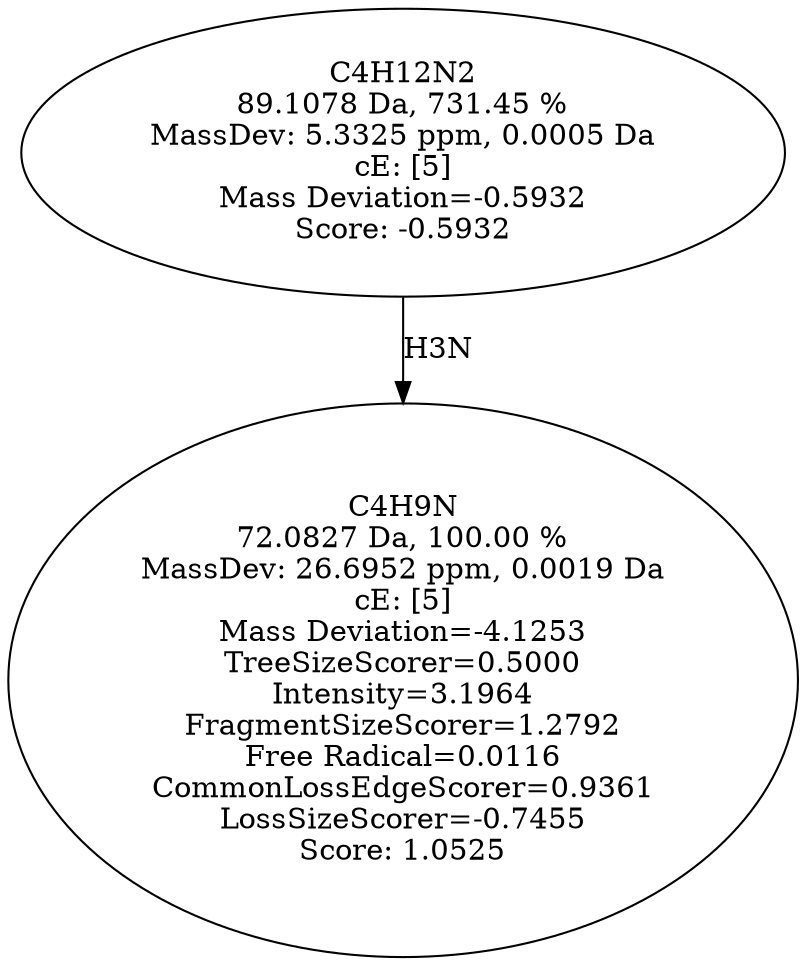 strict digraph {
v1 [label="C4H9N\n72.0827 Da, 100.00 %\nMassDev: 26.6952 ppm, 0.0019 Da\ncE: [5]\nMass Deviation=-4.1253\nTreeSizeScorer=0.5000\nIntensity=3.1964\nFragmentSizeScorer=1.2792\nFree Radical=0.0116\nCommonLossEdgeScorer=0.9361\nLossSizeScorer=-0.7455\nScore: 1.0525"];
v2 [label="C4H12N2\n89.1078 Da, 731.45 %\nMassDev: 5.3325 ppm, 0.0005 Da\ncE: [5]\nMass Deviation=-0.5932\nScore: -0.5932"];
v2 -> v1 [label="H3N"];
}